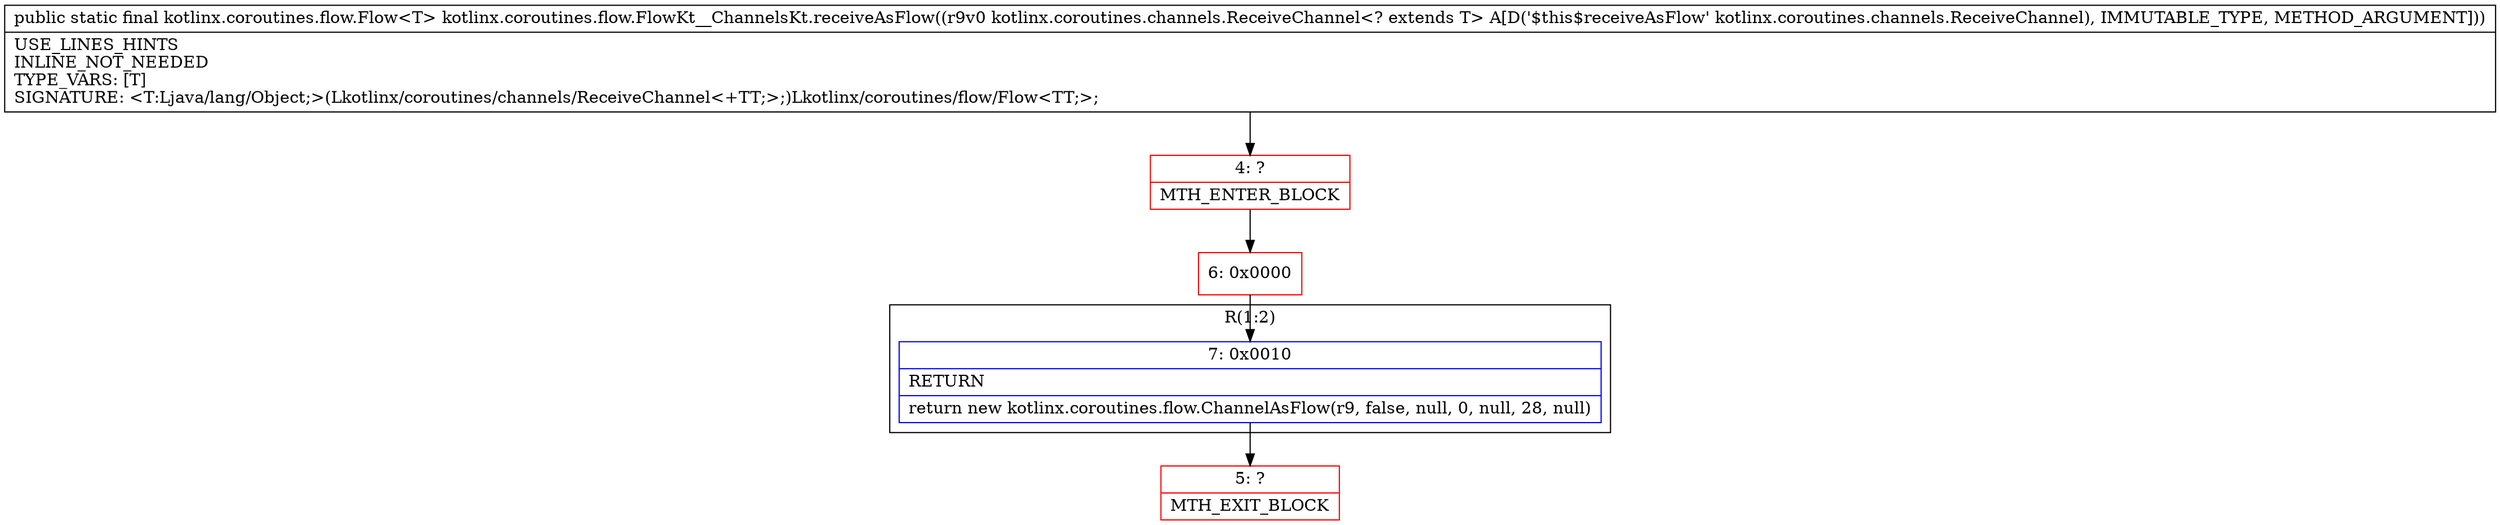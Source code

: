 digraph "CFG forkotlinx.coroutines.flow.FlowKt__ChannelsKt.receiveAsFlow(Lkotlinx\/coroutines\/channels\/ReceiveChannel;)Lkotlinx\/coroutines\/flow\/Flow;" {
subgraph cluster_Region_469131004 {
label = "R(1:2)";
node [shape=record,color=blue];
Node_7 [shape=record,label="{7\:\ 0x0010|RETURN\l|return new kotlinx.coroutines.flow.ChannelAsFlow(r9, false, null, 0, null, 28, null)\l}"];
}
Node_4 [shape=record,color=red,label="{4\:\ ?|MTH_ENTER_BLOCK\l}"];
Node_6 [shape=record,color=red,label="{6\:\ 0x0000}"];
Node_5 [shape=record,color=red,label="{5\:\ ?|MTH_EXIT_BLOCK\l}"];
MethodNode[shape=record,label="{public static final kotlinx.coroutines.flow.Flow\<T\> kotlinx.coroutines.flow.FlowKt__ChannelsKt.receiveAsFlow((r9v0 kotlinx.coroutines.channels.ReceiveChannel\<? extends T\> A[D('$this$receiveAsFlow' kotlinx.coroutines.channels.ReceiveChannel), IMMUTABLE_TYPE, METHOD_ARGUMENT]))  | USE_LINES_HINTS\lINLINE_NOT_NEEDED\lTYPE_VARS: [T]\lSIGNATURE: \<T:Ljava\/lang\/Object;\>(Lkotlinx\/coroutines\/channels\/ReceiveChannel\<+TT;\>;)Lkotlinx\/coroutines\/flow\/Flow\<TT;\>;\l}"];
MethodNode -> Node_4;Node_7 -> Node_5;
Node_4 -> Node_6;
Node_6 -> Node_7;
}

